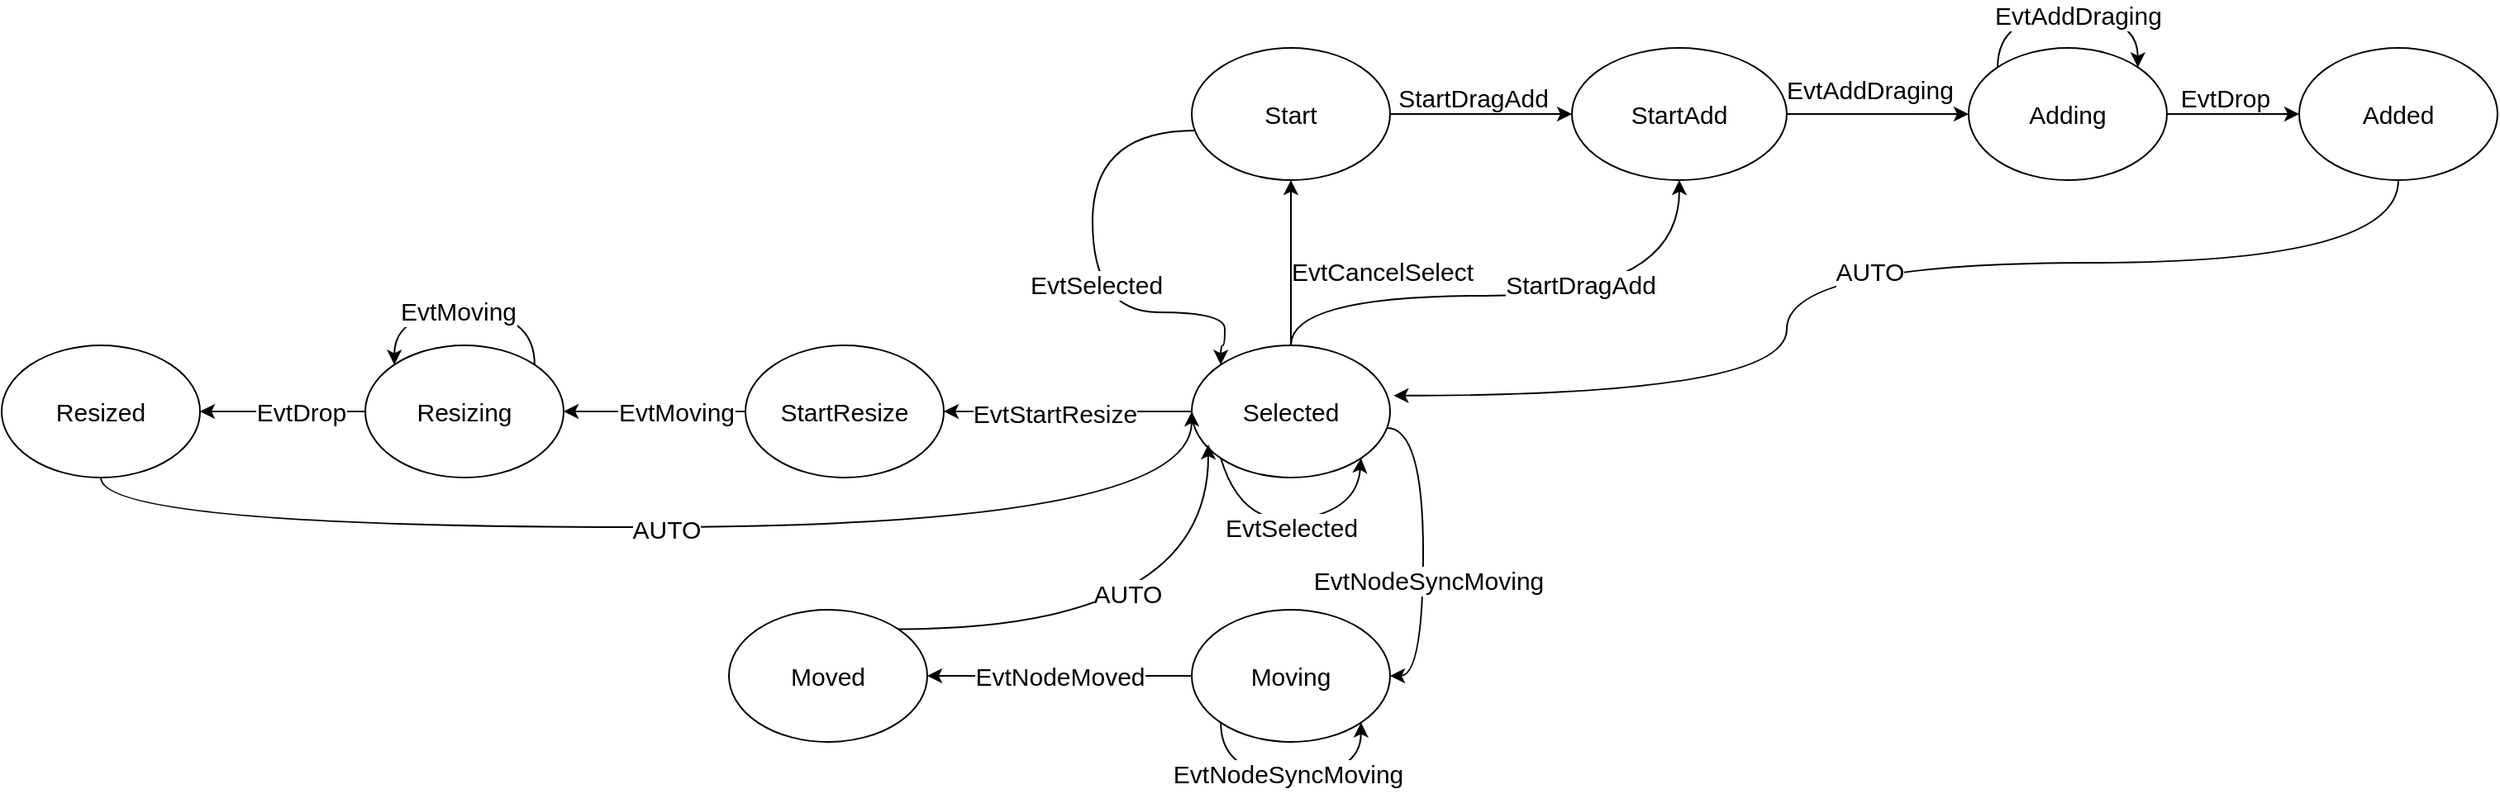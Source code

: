 <mxfile version="20.3.0" type="device"><diagram id="euo9sigkmQO8f5cK5LDj" name="第 1 页"><mxGraphModel dx="1896" dy="646" grid="1" gridSize="10" guides="1" tooltips="1" connect="1" arrows="1" fold="1" page="1" pageScale="1" pageWidth="827" pageHeight="1169" math="0" shadow="0"><root><mxCell id="0"/><mxCell id="1" parent="0"/><mxCell id="CWl02RbbIvOQoBIAmO79-4" style="edgeStyle=orthogonalEdgeStyle;rounded=0;orthogonalLoop=1;jettySize=auto;html=1;entryX=0;entryY=0.5;entryDx=0;entryDy=0;fontSize=15;curved=1;" parent="1" source="CWl02RbbIvOQoBIAmO79-2" target="CWl02RbbIvOQoBIAmO79-3" edge="1"><mxGeometry relative="1" as="geometry"/></mxCell><mxCell id="CWl02RbbIvOQoBIAmO79-20" style="edgeStyle=orthogonalEdgeStyle;rounded=0;orthogonalLoop=1;jettySize=auto;html=1;entryX=0;entryY=0;entryDx=0;entryDy=0;fontSize=15;curved=1;" parent="1" source="CWl02RbbIvOQoBIAmO79-2" target="CWl02RbbIvOQoBIAmO79-17" edge="1"><mxGeometry relative="1" as="geometry"><Array as="points"><mxPoint x="20" y="330"/><mxPoint x="20" y="440"/><mxPoint x="100" y="440"/><mxPoint x="100" y="460"/><mxPoint x="98" y="460"/></Array></mxGeometry></mxCell><mxCell id="CWl02RbbIvOQoBIAmO79-21" value="EvtSelected" style="edgeLabel;html=1;align=center;verticalAlign=middle;resizable=0;points=[];fontSize=15;" parent="CWl02RbbIvOQoBIAmO79-20" vertex="1" connectable="0"><mxGeometry x="0.083" y="2" relative="1" as="geometry"><mxPoint as="offset"/></mxGeometry></mxCell><mxCell id="CWl02RbbIvOQoBIAmO79-2" value="Start" style="ellipse;whiteSpace=wrap;html=1;fontSize=15;" parent="1" vertex="1"><mxGeometry x="80" y="280" width="120" height="80" as="geometry"/></mxCell><mxCell id="CWl02RbbIvOQoBIAmO79-7" style="edgeStyle=orthogonalEdgeStyle;rounded=0;orthogonalLoop=1;jettySize=auto;html=1;entryX=0;entryY=0.5;entryDx=0;entryDy=0;fontSize=15;curved=1;" parent="1" source="CWl02RbbIvOQoBIAmO79-3" target="CWl02RbbIvOQoBIAmO79-6" edge="1"><mxGeometry relative="1" as="geometry"/></mxCell><mxCell id="CWl02RbbIvOQoBIAmO79-3" value="StartAdd" style="ellipse;whiteSpace=wrap;html=1;fontSize=15;" parent="1" vertex="1"><mxGeometry x="310" y="280" width="130" height="80" as="geometry"/></mxCell><mxCell id="CWl02RbbIvOQoBIAmO79-5" value="StartDragAdd" style="text;html=1;align=center;verticalAlign=middle;resizable=0;points=[];autosize=1;strokeColor=none;fillColor=none;fontSize=15;" parent="1" vertex="1"><mxGeometry x="195" y="295" width="110" height="30" as="geometry"/></mxCell><mxCell id="CWl02RbbIvOQoBIAmO79-10" style="edgeStyle=orthogonalEdgeStyle;rounded=0;orthogonalLoop=1;jettySize=auto;html=1;entryX=0;entryY=0.5;entryDx=0;entryDy=0;fontSize=15;curved=1;" parent="1" source="CWl02RbbIvOQoBIAmO79-6" target="CWl02RbbIvOQoBIAmO79-9" edge="1"><mxGeometry relative="1" as="geometry"/></mxCell><mxCell id="CWl02RbbIvOQoBIAmO79-6" value="Adding" style="ellipse;whiteSpace=wrap;html=1;fontSize=15;" parent="1" vertex="1"><mxGeometry x="550" y="280" width="120" height="80" as="geometry"/></mxCell><mxCell id="CWl02RbbIvOQoBIAmO79-8" value="EvtAddDraging" style="text;html=1;align=center;verticalAlign=middle;resizable=0;points=[];autosize=1;strokeColor=none;fillColor=none;fontSize=15;" parent="1" vertex="1"><mxGeometry x="430" y="290" width="120" height="30" as="geometry"/></mxCell><mxCell id="CWl02RbbIvOQoBIAmO79-15" style="edgeStyle=orthogonalEdgeStyle;rounded=0;orthogonalLoop=1;jettySize=auto;html=1;entryX=1.018;entryY=0.38;entryDx=0;entryDy=0;fontSize=15;entryPerimeter=0;curved=1;" parent="1" source="CWl02RbbIvOQoBIAmO79-9" target="CWl02RbbIvOQoBIAmO79-17" edge="1"><mxGeometry relative="1" as="geometry"><Array as="points"><mxPoint x="810" y="410"/><mxPoint x="440" y="410"/><mxPoint x="440" y="490"/></Array></mxGeometry></mxCell><mxCell id="CWl02RbbIvOQoBIAmO79-16" value="AUTO" style="edgeLabel;html=1;align=center;verticalAlign=middle;resizable=0;points=[];fontSize=15;" parent="CWl02RbbIvOQoBIAmO79-15" vertex="1" connectable="0"><mxGeometry x="0.028" y="-1" relative="1" as="geometry"><mxPoint x="9" y="6" as="offset"/></mxGeometry></mxCell><mxCell id="CWl02RbbIvOQoBIAmO79-9" value="Added" style="ellipse;whiteSpace=wrap;html=1;fontSize=15;" parent="1" vertex="1"><mxGeometry x="750" y="280" width="120" height="80" as="geometry"/></mxCell><mxCell id="CWl02RbbIvOQoBIAmO79-11" value="EvtDrop" style="text;html=1;align=center;verticalAlign=middle;resizable=0;points=[];autosize=1;strokeColor=none;fillColor=none;fontSize=15;" parent="1" vertex="1"><mxGeometry x="665" y="295" width="80" height="30" as="geometry"/></mxCell><mxCell id="CWl02RbbIvOQoBIAmO79-18" style="edgeStyle=orthogonalEdgeStyle;rounded=0;orthogonalLoop=1;jettySize=auto;html=1;entryX=0.5;entryY=1;entryDx=0;entryDy=0;fontSize=15;curved=1;" parent="1" source="CWl02RbbIvOQoBIAmO79-17" target="CWl02RbbIvOQoBIAmO79-2" edge="1"><mxGeometry relative="1" as="geometry"/></mxCell><mxCell id="CWl02RbbIvOQoBIAmO79-33" style="edgeStyle=orthogonalEdgeStyle;curved=1;rounded=0;orthogonalLoop=1;jettySize=auto;html=1;exitX=0.5;exitY=0;exitDx=0;exitDy=0;entryX=0.5;entryY=1;entryDx=0;entryDy=0;fontSize=15;" parent="1" source="CWl02RbbIvOQoBIAmO79-17" target="CWl02RbbIvOQoBIAmO79-3" edge="1"><mxGeometry relative="1" as="geometry"><Array as="points"><mxPoint x="140" y="430"/><mxPoint x="375" y="430"/></Array></mxGeometry></mxCell><mxCell id="CWl02RbbIvOQoBIAmO79-35" value="StartDragAdd" style="edgeLabel;html=1;align=center;verticalAlign=middle;resizable=0;points=[];fontSize=15;" parent="CWl02RbbIvOQoBIAmO79-33" vertex="1" connectable="0"><mxGeometry x="0.222" y="7" relative="1" as="geometry"><mxPoint as="offset"/></mxGeometry></mxCell><mxCell id="CWl02RbbIvOQoBIAmO79-36" style="edgeStyle=orthogonalEdgeStyle;curved=1;rounded=0;orthogonalLoop=1;jettySize=auto;html=1;entryX=1;entryY=0.5;entryDx=0;entryDy=0;fontSize=15;" parent="1" source="CWl02RbbIvOQoBIAmO79-17" target="CWl02RbbIvOQoBIAmO79-25" edge="1"><mxGeometry relative="1" as="geometry"><Array as="points"><mxPoint x="220" y="510"/><mxPoint x="220" y="660"/></Array></mxGeometry></mxCell><mxCell id="CWl02RbbIvOQoBIAmO79-37" value="EvtNodeSyncMoving" style="edgeLabel;html=1;align=center;verticalAlign=middle;resizable=0;points=[];fontSize=15;" parent="CWl02RbbIvOQoBIAmO79-36" vertex="1" connectable="0"><mxGeometry x="0.189" y="3" relative="1" as="geometry"><mxPoint as="offset"/></mxGeometry></mxCell><mxCell id="BKqsq5O68Y_EzxXdCCf_-1" style="edgeStyle=orthogonalEdgeStyle;rounded=0;orthogonalLoop=1;jettySize=auto;html=1;entryX=1;entryY=0.5;entryDx=0;entryDy=0;fontSize=15;curved=1;" edge="1" parent="1" source="CWl02RbbIvOQoBIAmO79-17" target="CWl02RbbIvOQoBIAmO79-43"><mxGeometry relative="1" as="geometry"/></mxCell><mxCell id="BKqsq5O68Y_EzxXdCCf_-2" value="EvtStartResize" style="edgeLabel;html=1;align=center;verticalAlign=middle;resizable=0;points=[];fontSize=15;" vertex="1" connectable="0" parent="BKqsq5O68Y_EzxXdCCf_-1"><mxGeometry x="0.112" y="1" relative="1" as="geometry"><mxPoint as="offset"/></mxGeometry></mxCell><mxCell id="CWl02RbbIvOQoBIAmO79-17" value="Selected" style="ellipse;whiteSpace=wrap;html=1;fontSize=15;" parent="1" vertex="1"><mxGeometry x="80" y="460" width="120" height="80" as="geometry"/></mxCell><mxCell id="CWl02RbbIvOQoBIAmO79-19" value="EvtCancelSelect" style="text;html=1;resizable=0;autosize=1;align=center;verticalAlign=middle;points=[];fillColor=none;strokeColor=none;rounded=0;fontSize=15;" parent="1" vertex="1"><mxGeometry x="130" y="400" width="130" height="30" as="geometry"/></mxCell><mxCell id="CWl02RbbIvOQoBIAmO79-22" value="" style="endArrow=classic;html=1;rounded=0;fontSize=15;exitX=0;exitY=1;exitDx=0;exitDy=0;entryX=1;entryY=1;entryDx=0;entryDy=0;curved=1;" parent="1" source="CWl02RbbIvOQoBIAmO79-17" target="CWl02RbbIvOQoBIAmO79-17" edge="1"><mxGeometry relative="1" as="geometry"><mxPoint x="-50" y="660" as="sourcePoint"/><mxPoint x="110" y="660" as="targetPoint"/><Array as="points"><mxPoint x="110" y="570"/><mxPoint x="180" y="560"/></Array></mxGeometry></mxCell><mxCell id="CWl02RbbIvOQoBIAmO79-23" value="EvtSelected" style="edgeLabel;resizable=0;html=1;align=center;verticalAlign=middle;fontSize=15;" parent="CWl02RbbIvOQoBIAmO79-22" connectable="0" vertex="1"><mxGeometry relative="1" as="geometry"><mxPoint x="1" y="4" as="offset"/></mxGeometry></mxCell><mxCell id="CWl02RbbIvOQoBIAmO79-28" style="edgeStyle=orthogonalEdgeStyle;rounded=0;orthogonalLoop=1;jettySize=auto;html=1;exitX=0;exitY=1;exitDx=0;exitDy=0;fontSize=15;entryX=1;entryY=1;entryDx=0;entryDy=0;curved=1;" parent="1" source="CWl02RbbIvOQoBIAmO79-25" target="CWl02RbbIvOQoBIAmO79-25" edge="1"><mxGeometry relative="1" as="geometry"><mxPoint x="150" y="710" as="targetPoint"/><Array as="points"><mxPoint x="98" y="720"/><mxPoint x="182" y="720"/></Array></mxGeometry></mxCell><mxCell id="CWl02RbbIvOQoBIAmO79-39" style="edgeStyle=orthogonalEdgeStyle;curved=1;rounded=0;orthogonalLoop=1;jettySize=auto;html=1;exitX=0;exitY=0.5;exitDx=0;exitDy=0;entryX=1;entryY=0.5;entryDx=0;entryDy=0;fontSize=15;fontColor=#3333FF;" parent="1" source="CWl02RbbIvOQoBIAmO79-25" target="CWl02RbbIvOQoBIAmO79-38" edge="1"><mxGeometry relative="1" as="geometry"/></mxCell><mxCell id="CWl02RbbIvOQoBIAmO79-40" value="EvtNodeMoved" style="edgeLabel;html=1;align=center;verticalAlign=middle;resizable=0;points=[];fontSize=15;fontColor=#000000;" parent="CWl02RbbIvOQoBIAmO79-39" vertex="1" connectable="0"><mxGeometry x="0.227" y="1" relative="1" as="geometry"><mxPoint x="18" y="-1" as="offset"/></mxGeometry></mxCell><mxCell id="CWl02RbbIvOQoBIAmO79-25" value="Moving" style="ellipse;whiteSpace=wrap;html=1;fontSize=15;" parent="1" vertex="1"><mxGeometry x="80" y="620" width="120" height="80" as="geometry"/></mxCell><mxCell id="CWl02RbbIvOQoBIAmO79-29" value="EvtNodeSyncMoving" style="edgeLabel;resizable=0;html=1;align=center;verticalAlign=middle;fontSize=15;" parent="1" connectable="0" vertex="1"><mxGeometry x="139.997" y="730.002" as="geometry"><mxPoint x="-2" y="-11" as="offset"/></mxGeometry></mxCell><mxCell id="CWl02RbbIvOQoBIAmO79-41" style="edgeStyle=orthogonalEdgeStyle;curved=1;rounded=0;orthogonalLoop=1;jettySize=auto;html=1;exitX=1;exitY=0;exitDx=0;exitDy=0;fontSize=15;fontColor=#000000;" parent="1" source="CWl02RbbIvOQoBIAmO79-38" edge="1"><mxGeometry relative="1" as="geometry"><mxPoint x="90" y="520" as="targetPoint"/></mxGeometry></mxCell><mxCell id="CWl02RbbIvOQoBIAmO79-42" value="AUTO" style="edgeLabel;html=1;align=center;verticalAlign=middle;resizable=0;points=[];fontSize=15;fontColor=#000000;" parent="CWl02RbbIvOQoBIAmO79-41" vertex="1" connectable="0"><mxGeometry x="0.14" y="-1" relative="1" as="geometry"><mxPoint x="-33" y="-23" as="offset"/></mxGeometry></mxCell><mxCell id="CWl02RbbIvOQoBIAmO79-38" value="&lt;font color=&quot;#000000&quot; style=&quot;font-size: 15px;&quot;&gt;Moved&lt;/font&gt;" style="ellipse;whiteSpace=wrap;html=1;fontSize=15;fontColor=#3333FF;" parent="1" vertex="1"><mxGeometry x="-200" y="620" width="120" height="80" as="geometry"/></mxCell><mxCell id="BKqsq5O68Y_EzxXdCCf_-5" style="edgeStyle=orthogonalEdgeStyle;rounded=0;orthogonalLoop=1;jettySize=auto;html=1;entryX=1;entryY=0.5;entryDx=0;entryDy=0;fontSize=15;curved=1;" edge="1" parent="1" source="CWl02RbbIvOQoBIAmO79-43" target="BKqsq5O68Y_EzxXdCCf_-3"><mxGeometry relative="1" as="geometry"/></mxCell><mxCell id="BKqsq5O68Y_EzxXdCCf_-6" value="EvtMoving" style="edgeLabel;html=1;align=center;verticalAlign=middle;resizable=0;points=[];fontSize=15;" vertex="1" connectable="0" parent="BKqsq5O68Y_EzxXdCCf_-5"><mxGeometry x="-0.236" relative="1" as="geometry"><mxPoint as="offset"/></mxGeometry></mxCell><mxCell id="CWl02RbbIvOQoBIAmO79-43" value="StartResize" style="ellipse;whiteSpace=wrap;html=1;fontSize=15;fontColor=#000000;" parent="1" vertex="1"><mxGeometry x="-190" y="460" width="120" height="80" as="geometry"/></mxCell><mxCell id="BKqsq5O68Y_EzxXdCCf_-13" style="edgeStyle=orthogonalEdgeStyle;curved=1;rounded=0;orthogonalLoop=1;jettySize=auto;html=1;exitX=0;exitY=0.5;exitDx=0;exitDy=0;entryX=1;entryY=0.5;entryDx=0;entryDy=0;fontSize=15;" edge="1" parent="1" source="BKqsq5O68Y_EzxXdCCf_-3" target="BKqsq5O68Y_EzxXdCCf_-12"><mxGeometry relative="1" as="geometry"/></mxCell><mxCell id="BKqsq5O68Y_EzxXdCCf_-14" value="EvtDrop" style="edgeLabel;html=1;align=center;verticalAlign=middle;resizable=0;points=[];fontSize=15;" vertex="1" connectable="0" parent="BKqsq5O68Y_EzxXdCCf_-13"><mxGeometry x="-0.22" relative="1" as="geometry"><mxPoint as="offset"/></mxGeometry></mxCell><mxCell id="BKqsq5O68Y_EzxXdCCf_-3" value="Resizing" style="ellipse;whiteSpace=wrap;html=1;fontSize=15;" vertex="1" parent="1"><mxGeometry x="-420" y="460" width="120" height="80" as="geometry"/></mxCell><mxCell id="BKqsq5O68Y_EzxXdCCf_-10" style="edgeStyle=orthogonalEdgeStyle;curved=1;rounded=0;orthogonalLoop=1;jettySize=auto;html=1;exitX=1;exitY=0;exitDx=0;exitDy=0;entryX=0;entryY=0;entryDx=0;entryDy=0;fontSize=15;" edge="1" parent="1" source="BKqsq5O68Y_EzxXdCCf_-3" target="BKqsq5O68Y_EzxXdCCf_-3"><mxGeometry relative="1" as="geometry"><Array as="points"><mxPoint x="-318" y="440"/><mxPoint x="-402" y="440"/></Array></mxGeometry></mxCell><mxCell id="BKqsq5O68Y_EzxXdCCf_-11" value="EvtMoving" style="edgeLabel;html=1;align=center;verticalAlign=middle;resizable=0;points=[];fontSize=15;" vertex="1" connectable="0" parent="BKqsq5O68Y_EzxXdCCf_-10"><mxGeometry x="0.054" y="-1" relative="1" as="geometry"><mxPoint as="offset"/></mxGeometry></mxCell><mxCell id="BKqsq5O68Y_EzxXdCCf_-15" style="edgeStyle=orthogonalEdgeStyle;curved=1;rounded=0;orthogonalLoop=1;jettySize=auto;html=1;fontSize=15;entryX=0;entryY=0.5;entryDx=0;entryDy=0;" edge="1" parent="1" source="BKqsq5O68Y_EzxXdCCf_-12" target="CWl02RbbIvOQoBIAmO79-17"><mxGeometry relative="1" as="geometry"><mxPoint x="-580" y="720" as="targetPoint"/><Array as="points"><mxPoint x="-580" y="570"/><mxPoint x="80" y="570"/></Array></mxGeometry></mxCell><mxCell id="BKqsq5O68Y_EzxXdCCf_-16" value="AUTO" style="edgeLabel;html=1;align=center;verticalAlign=middle;resizable=0;points=[];fontSize=15;" vertex="1" connectable="0" parent="BKqsq5O68Y_EzxXdCCf_-15"><mxGeometry x="-0.022" y="-1" relative="1" as="geometry"><mxPoint as="offset"/></mxGeometry></mxCell><mxCell id="BKqsq5O68Y_EzxXdCCf_-12" value="Resized" style="ellipse;whiteSpace=wrap;html=1;fontSize=15;" vertex="1" parent="1"><mxGeometry x="-640" y="460" width="120" height="80" as="geometry"/></mxCell><mxCell id="BKqsq5O68Y_EzxXdCCf_-19" style="edgeStyle=orthogonalEdgeStyle;curved=1;rounded=0;orthogonalLoop=1;jettySize=auto;html=1;exitX=0;exitY=0;exitDx=0;exitDy=0;entryX=1;entryY=0;entryDx=0;entryDy=0;fontSize=15;" edge="1" parent="1" source="CWl02RbbIvOQoBIAmO79-6" target="CWl02RbbIvOQoBIAmO79-6"><mxGeometry relative="1" as="geometry"><Array as="points"><mxPoint x="568" y="260"/><mxPoint x="652" y="260"/></Array></mxGeometry></mxCell><mxCell id="BKqsq5O68Y_EzxXdCCf_-20" value="EvtAddDraging" style="edgeLabel;html=1;align=center;verticalAlign=middle;resizable=0;points=[];fontSize=15;" vertex="1" connectable="0" parent="BKqsq5O68Y_EzxXdCCf_-19"><mxGeometry x="0.079" relative="1" as="geometry"><mxPoint as="offset"/></mxGeometry></mxCell></root></mxGraphModel></diagram></mxfile>